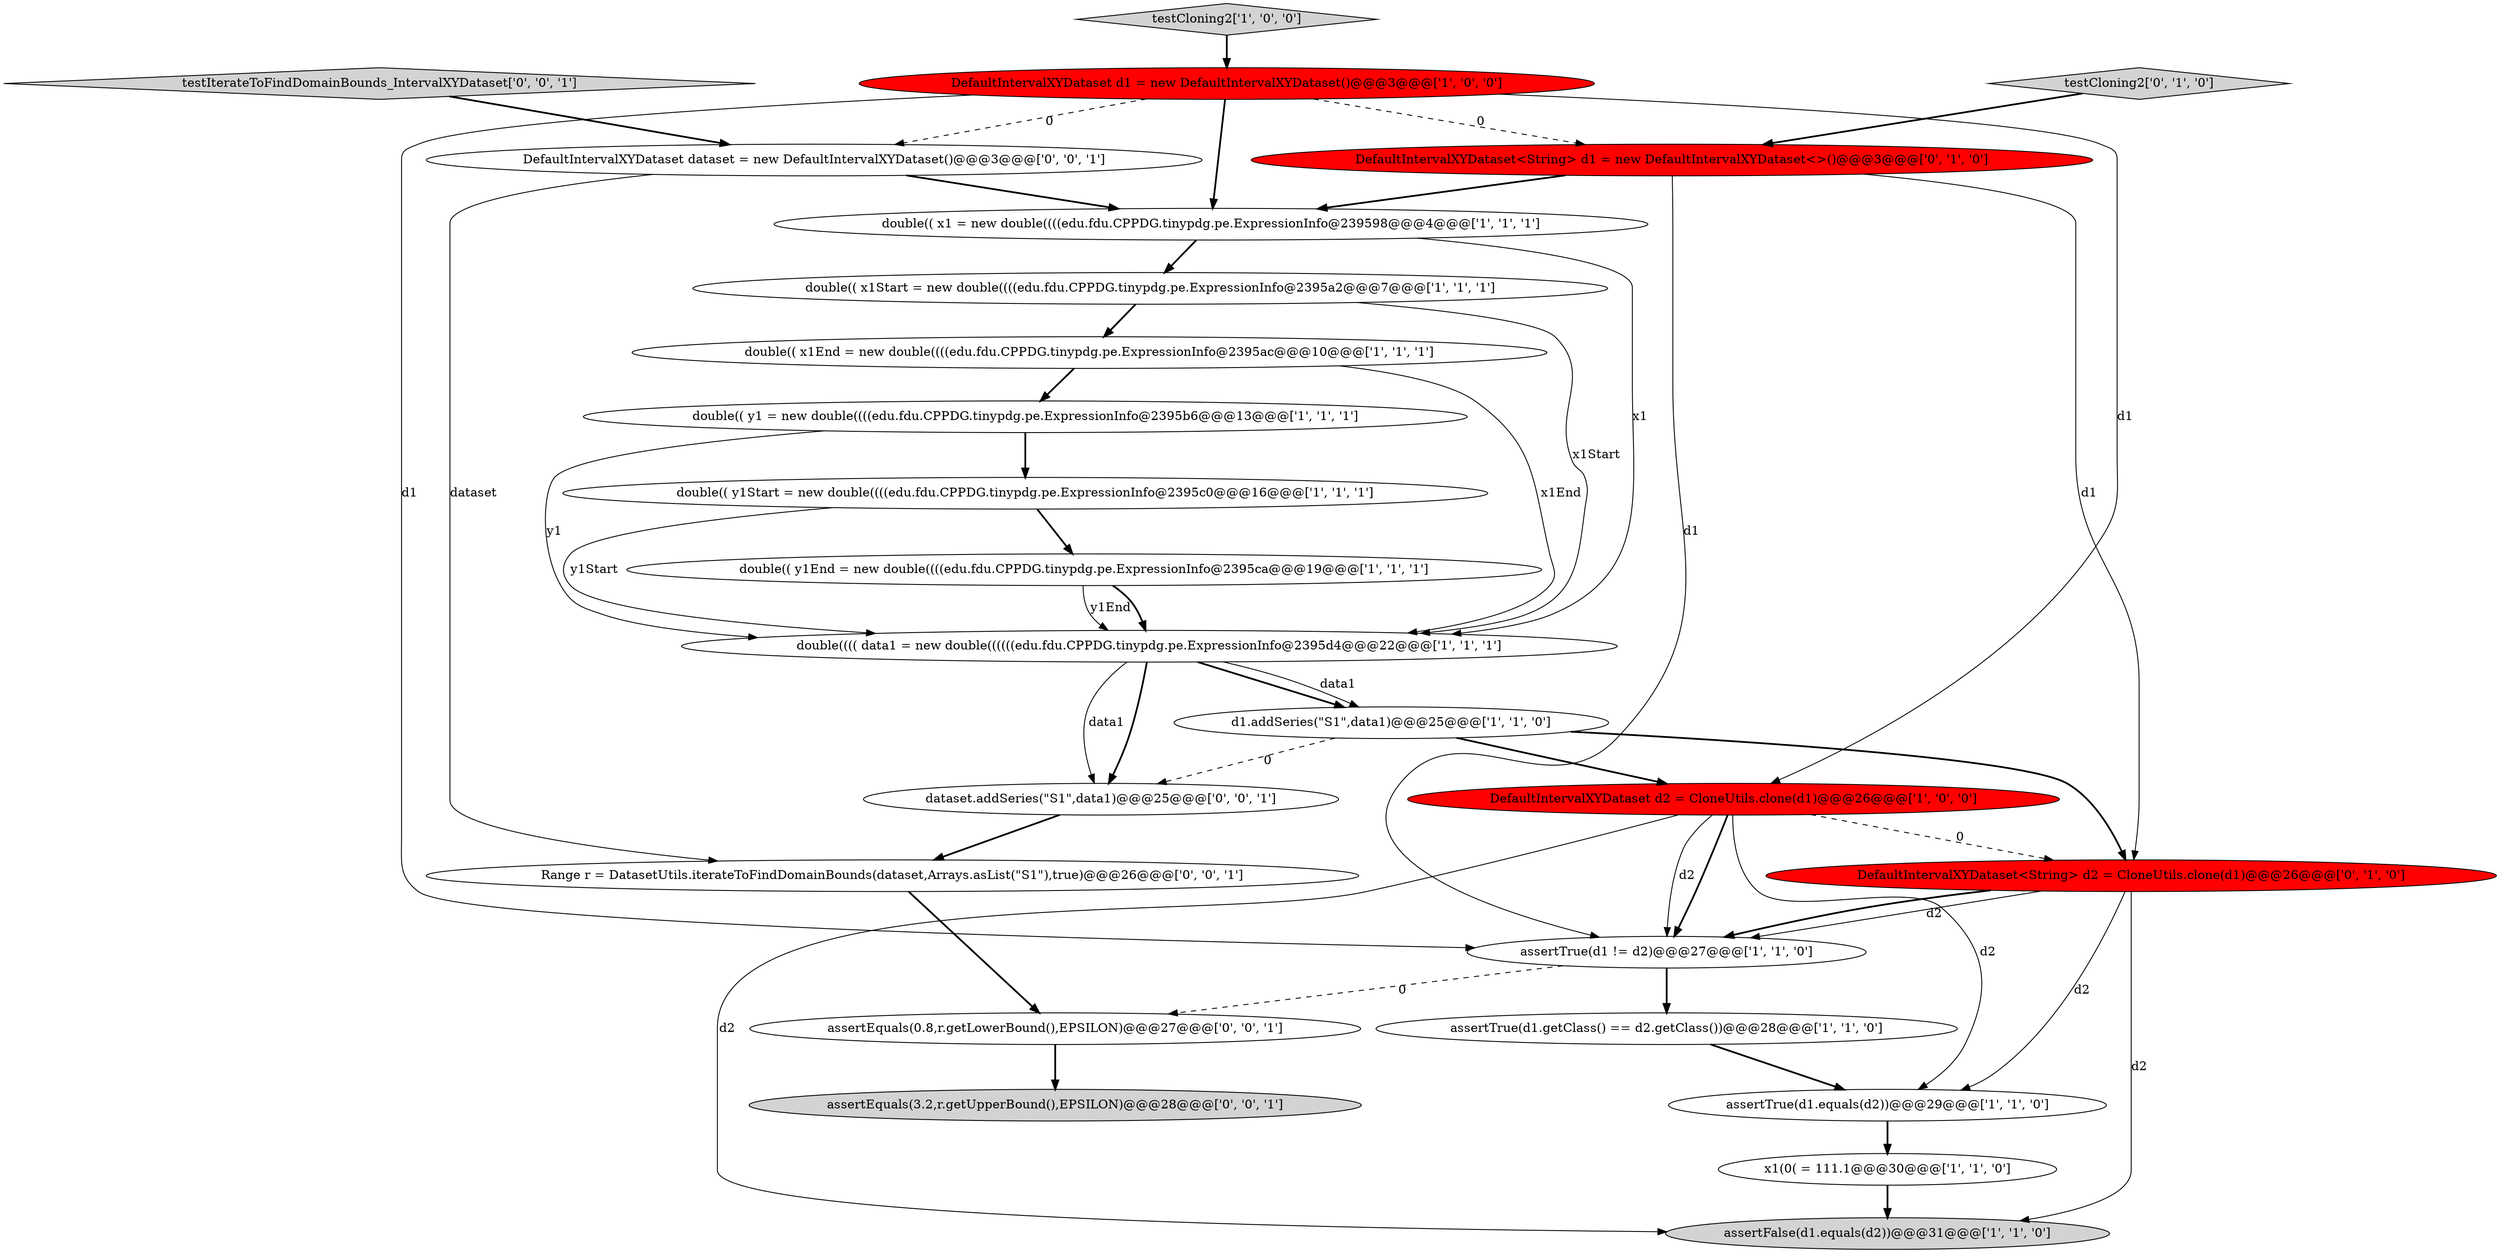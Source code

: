 digraph {
14 [style = filled, label = "assertFalse(d1.equals(d2))@@@31@@@['1', '1', '0']", fillcolor = lightgray, shape = ellipse image = "AAA0AAABBB1BBB"];
23 [style = filled, label = "dataset.addSeries(\"S1\",data1)@@@25@@@['0', '0', '1']", fillcolor = white, shape = ellipse image = "AAA0AAABBB3BBB"];
2 [style = filled, label = "assertTrue(d1.equals(d2))@@@29@@@['1', '1', '0']", fillcolor = white, shape = ellipse image = "AAA0AAABBB1BBB"];
3 [style = filled, label = "x1(0( = 111.1@@@30@@@['1', '1', '0']", fillcolor = white, shape = ellipse image = "AAA0AAABBB1BBB"];
20 [style = filled, label = "testIterateToFindDomainBounds_IntervalXYDataset['0', '0', '1']", fillcolor = lightgray, shape = diamond image = "AAA0AAABBB3BBB"];
19 [style = filled, label = "Range r = DatasetUtils.iterateToFindDomainBounds(dataset,Arrays.asList(\"S1\"),true)@@@26@@@['0', '0', '1']", fillcolor = white, shape = ellipse image = "AAA0AAABBB3BBB"];
9 [style = filled, label = "double(((( data1 = new double((((((edu.fdu.CPPDG.tinypdg.pe.ExpressionInfo@2395d4@@@22@@@['1', '1', '1']", fillcolor = white, shape = ellipse image = "AAA0AAABBB1BBB"];
5 [style = filled, label = "assertTrue(d1 != d2)@@@27@@@['1', '1', '0']", fillcolor = white, shape = ellipse image = "AAA0AAABBB1BBB"];
0 [style = filled, label = "double(( x1 = new double((((edu.fdu.CPPDG.tinypdg.pe.ExpressionInfo@239598@@@4@@@['1', '1', '1']", fillcolor = white, shape = ellipse image = "AAA0AAABBB1BBB"];
13 [style = filled, label = "double(( x1Start = new double((((edu.fdu.CPPDG.tinypdg.pe.ExpressionInfo@2395a2@@@7@@@['1', '1', '1']", fillcolor = white, shape = ellipse image = "AAA0AAABBB1BBB"];
24 [style = filled, label = "assertEquals(0.8,r.getLowerBound(),EPSILON)@@@27@@@['0', '0', '1']", fillcolor = white, shape = ellipse image = "AAA0AAABBB3BBB"];
12 [style = filled, label = "double(( x1End = new double((((edu.fdu.CPPDG.tinypdg.pe.ExpressionInfo@2395ac@@@10@@@['1', '1', '1']", fillcolor = white, shape = ellipse image = "AAA0AAABBB1BBB"];
11 [style = filled, label = "testCloning2['1', '0', '0']", fillcolor = lightgray, shape = diamond image = "AAA0AAABBB1BBB"];
15 [style = filled, label = "double(( y1 = new double((((edu.fdu.CPPDG.tinypdg.pe.ExpressionInfo@2395b6@@@13@@@['1', '1', '1']", fillcolor = white, shape = ellipse image = "AAA0AAABBB1BBB"];
4 [style = filled, label = "d1.addSeries(\"S1\",data1)@@@25@@@['1', '1', '0']", fillcolor = white, shape = ellipse image = "AAA0AAABBB1BBB"];
6 [style = filled, label = "double(( y1End = new double((((edu.fdu.CPPDG.tinypdg.pe.ExpressionInfo@2395ca@@@19@@@['1', '1', '1']", fillcolor = white, shape = ellipse image = "AAA0AAABBB1BBB"];
16 [style = filled, label = "testCloning2['0', '1', '0']", fillcolor = lightgray, shape = diamond image = "AAA0AAABBB2BBB"];
18 [style = filled, label = "DefaultIntervalXYDataset<String> d2 = CloneUtils.clone(d1)@@@26@@@['0', '1', '0']", fillcolor = red, shape = ellipse image = "AAA1AAABBB2BBB"];
8 [style = filled, label = "DefaultIntervalXYDataset d2 = CloneUtils.clone(d1)@@@26@@@['1', '0', '0']", fillcolor = red, shape = ellipse image = "AAA1AAABBB1BBB"];
22 [style = filled, label = "DefaultIntervalXYDataset dataset = new DefaultIntervalXYDataset()@@@3@@@['0', '0', '1']", fillcolor = white, shape = ellipse image = "AAA0AAABBB3BBB"];
7 [style = filled, label = "assertTrue(d1.getClass() == d2.getClass())@@@28@@@['1', '1', '0']", fillcolor = white, shape = ellipse image = "AAA0AAABBB1BBB"];
1 [style = filled, label = "double(( y1Start = new double((((edu.fdu.CPPDG.tinypdg.pe.ExpressionInfo@2395c0@@@16@@@['1', '1', '1']", fillcolor = white, shape = ellipse image = "AAA0AAABBB1BBB"];
21 [style = filled, label = "assertEquals(3.2,r.getUpperBound(),EPSILON)@@@28@@@['0', '0', '1']", fillcolor = lightgray, shape = ellipse image = "AAA0AAABBB3BBB"];
10 [style = filled, label = "DefaultIntervalXYDataset d1 = new DefaultIntervalXYDataset()@@@3@@@['1', '0', '0']", fillcolor = red, shape = ellipse image = "AAA1AAABBB1BBB"];
17 [style = filled, label = "DefaultIntervalXYDataset<String> d1 = new DefaultIntervalXYDataset<>()@@@3@@@['0', '1', '0']", fillcolor = red, shape = ellipse image = "AAA1AAABBB2BBB"];
15->9 [style = solid, label="y1"];
1->9 [style = solid, label="y1Start"];
18->5 [style = solid, label="d2"];
0->13 [style = bold, label=""];
9->4 [style = bold, label=""];
2->3 [style = bold, label=""];
3->14 [style = bold, label=""];
0->9 [style = solid, label="x1"];
12->15 [style = bold, label=""];
9->4 [style = solid, label="data1"];
5->24 [style = dashed, label="0"];
4->18 [style = bold, label=""];
16->17 [style = bold, label=""];
10->22 [style = dashed, label="0"];
6->9 [style = solid, label="y1End"];
8->5 [style = solid, label="d2"];
18->14 [style = solid, label="d2"];
17->5 [style = solid, label="d1"];
20->22 [style = bold, label=""];
19->24 [style = bold, label=""];
9->23 [style = bold, label=""];
1->6 [style = bold, label=""];
13->12 [style = bold, label=""];
17->0 [style = bold, label=""];
22->0 [style = bold, label=""];
13->9 [style = solid, label="x1Start"];
8->5 [style = bold, label=""];
24->21 [style = bold, label=""];
11->10 [style = bold, label=""];
7->2 [style = bold, label=""];
10->8 [style = solid, label="d1"];
18->5 [style = bold, label=""];
23->19 [style = bold, label=""];
17->18 [style = solid, label="d1"];
10->0 [style = bold, label=""];
22->19 [style = solid, label="dataset"];
10->17 [style = dashed, label="0"];
12->9 [style = solid, label="x1End"];
4->8 [style = bold, label=""];
5->7 [style = bold, label=""];
8->18 [style = dashed, label="0"];
8->2 [style = solid, label="d2"];
6->9 [style = bold, label=""];
10->5 [style = solid, label="d1"];
4->23 [style = dashed, label="0"];
18->2 [style = solid, label="d2"];
9->23 [style = solid, label="data1"];
8->14 [style = solid, label="d2"];
15->1 [style = bold, label=""];
}
